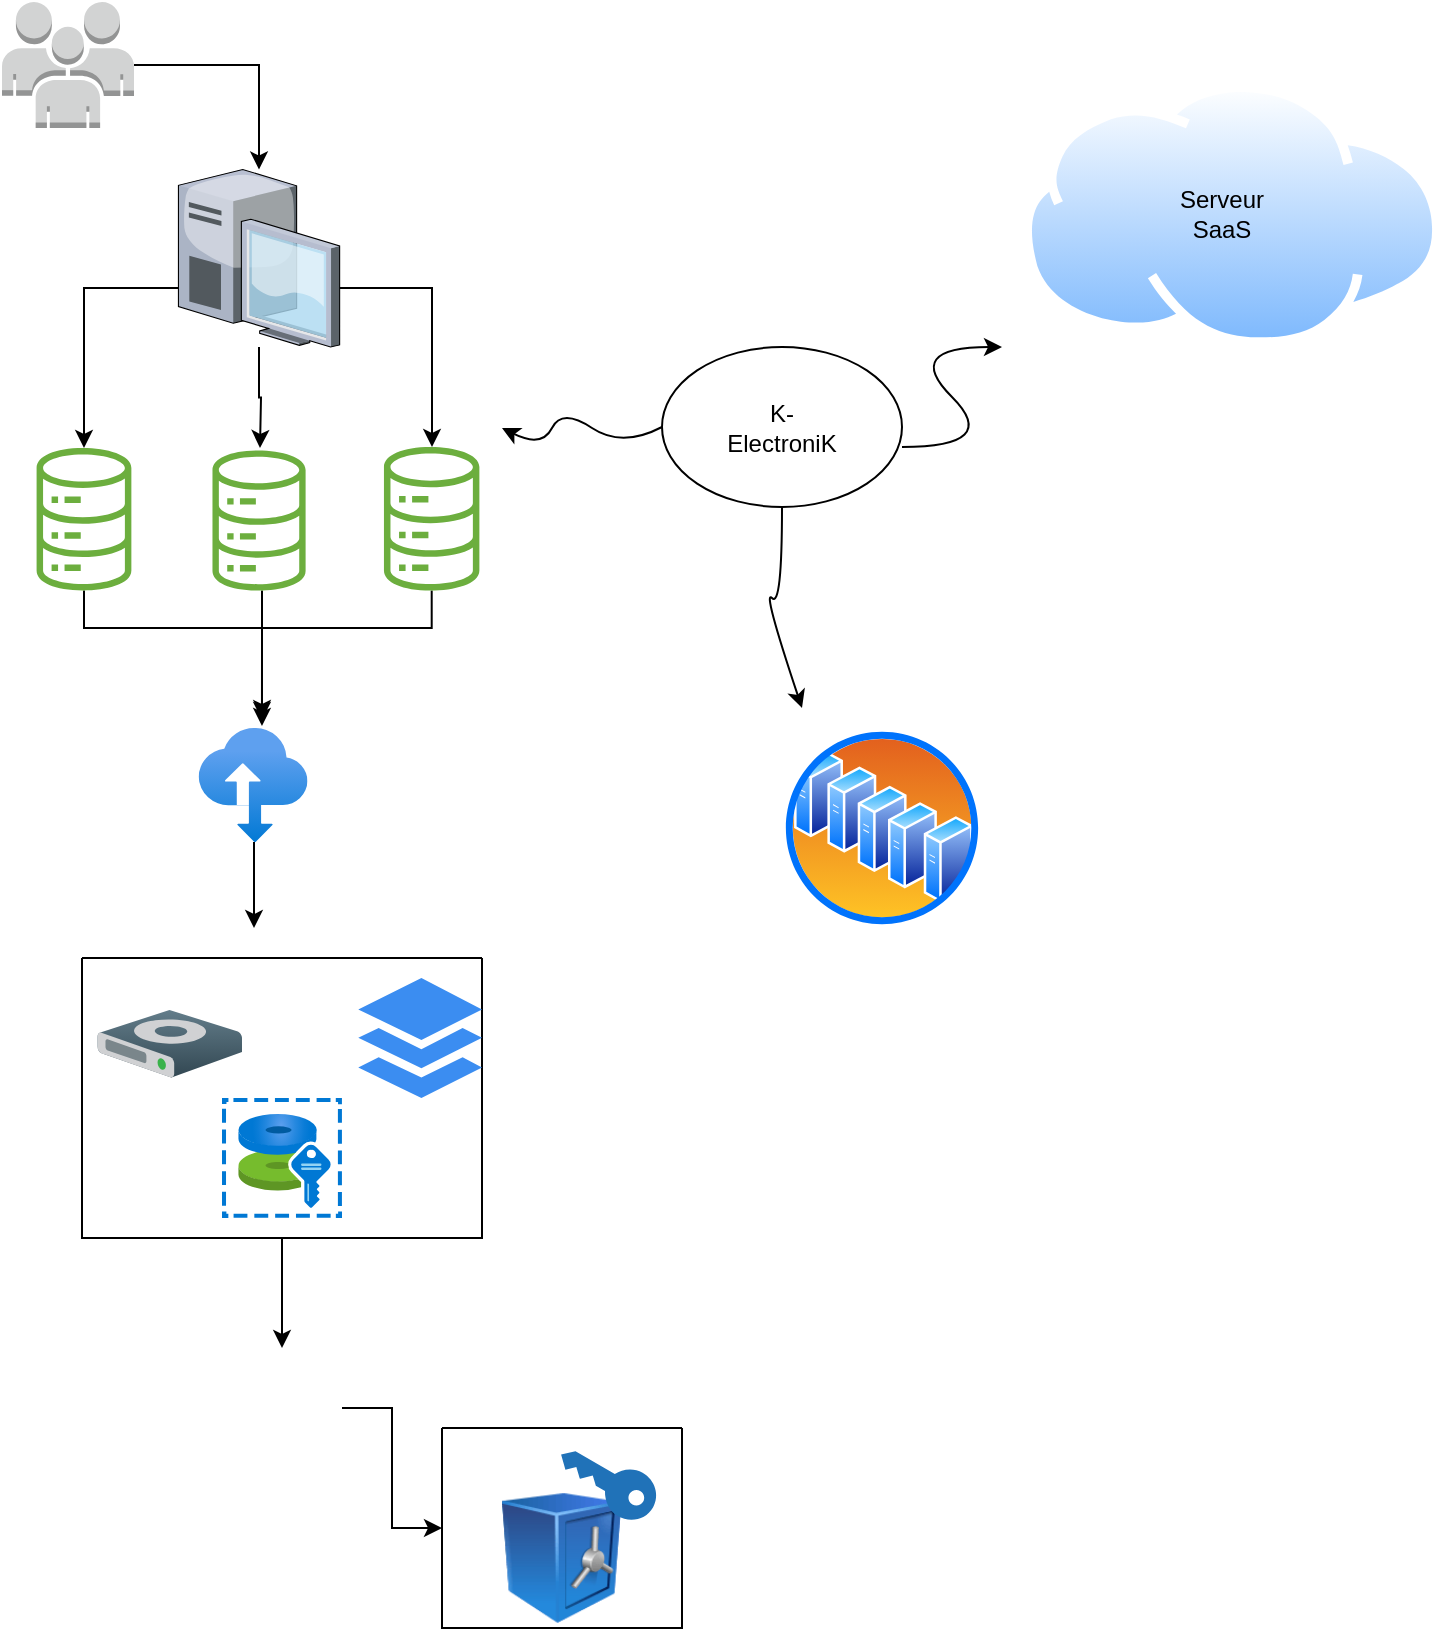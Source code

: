 <mxfile version="15.5.2" type="github">
  <diagram id="4rU8gYA564SKTLNEH4Lg" name="Page-1">
    <mxGraphModel dx="782" dy="364" grid="1" gridSize="10" guides="1" tooltips="1" connect="1" arrows="1" fold="1" page="1" pageScale="1" pageWidth="827" pageHeight="1169" math="0" shadow="0">
      <root>
        <mxCell id="0" />
        <mxCell id="1" parent="0" />
        <mxCell id="SYhHrqKnr2Nzoqkczw36-33" style="edgeStyle=orthogonalEdgeStyle;rounded=0;orthogonalLoop=1;jettySize=auto;html=1;" edge="1" parent="1" source="SYhHrqKnr2Nzoqkczw36-3" target="SYhHrqKnr2Nzoqkczw36-16">
          <mxGeometry relative="1" as="geometry" />
        </mxCell>
        <mxCell id="SYhHrqKnr2Nzoqkczw36-3" value="" style="outlineConnect=0;dashed=0;verticalLabelPosition=bottom;verticalAlign=top;align=center;html=1;shape=mxgraph.aws3.users;fillColor=#D2D3D3;gradientColor=none;" vertex="1" parent="1">
          <mxGeometry x="30" y="37" width="66" height="63" as="geometry" />
        </mxCell>
        <mxCell id="SYhHrqKnr2Nzoqkczw36-28" style="edgeStyle=orthogonalEdgeStyle;rounded=0;orthogonalLoop=1;jettySize=auto;html=1;entryX=0.582;entryY=-0.07;entryDx=0;entryDy=0;entryPerimeter=0;" edge="1" parent="1" source="SYhHrqKnr2Nzoqkczw36-8" target="SYhHrqKnr2Nzoqkczw36-18">
          <mxGeometry relative="1" as="geometry">
            <Array as="points">
              <mxPoint x="71" y="350" />
              <mxPoint x="160" y="350" />
            </Array>
          </mxGeometry>
        </mxCell>
        <mxCell id="SYhHrqKnr2Nzoqkczw36-8" value="" style="sketch=0;outlineConnect=0;fontColor=#232F3E;gradientColor=none;fillColor=#6CAE3E;strokeColor=none;dashed=0;verticalLabelPosition=bottom;verticalAlign=top;align=center;html=1;fontSize=12;fontStyle=0;aspect=fixed;pointerEvents=1;shape=mxgraph.aws4.iot_analytics_data_store;" vertex="1" parent="1">
          <mxGeometry x="46.33" y="260" width="49.32" height="71.25" as="geometry" />
        </mxCell>
        <mxCell id="SYhHrqKnr2Nzoqkczw36-26" style="edgeStyle=orthogonalEdgeStyle;rounded=0;orthogonalLoop=1;jettySize=auto;html=1;entryX=0.582;entryY=-0.018;entryDx=0;entryDy=0;entryPerimeter=0;" edge="1" parent="1" source="SYhHrqKnr2Nzoqkczw36-9" target="SYhHrqKnr2Nzoqkczw36-18">
          <mxGeometry relative="1" as="geometry">
            <Array as="points">
              <mxPoint x="160" y="360" />
              <mxPoint x="160" y="360" />
            </Array>
          </mxGeometry>
        </mxCell>
        <mxCell id="SYhHrqKnr2Nzoqkczw36-9" value="" style="sketch=0;outlineConnect=0;fontColor=#232F3E;gradientColor=none;fillColor=#6CAE3E;strokeColor=none;dashed=0;verticalLabelPosition=bottom;verticalAlign=top;align=center;html=1;fontSize=12;fontStyle=0;aspect=fixed;pointerEvents=1;shape=mxgraph.aws4.iot_analytics_data_store;" vertex="1" parent="1">
          <mxGeometry x="134.29" y="261.25" width="48.46" height="70" as="geometry" />
        </mxCell>
        <mxCell id="SYhHrqKnr2Nzoqkczw36-24" style="edgeStyle=orthogonalEdgeStyle;rounded=0;orthogonalLoop=1;jettySize=auto;html=1;" edge="1" parent="1" source="SYhHrqKnr2Nzoqkczw36-10">
          <mxGeometry relative="1" as="geometry">
            <mxPoint x="160" y="395" as="targetPoint" />
            <Array as="points">
              <mxPoint x="245" y="350" />
              <mxPoint x="160" y="350" />
            </Array>
          </mxGeometry>
        </mxCell>
        <mxCell id="SYhHrqKnr2Nzoqkczw36-10" value="" style="sketch=0;outlineConnect=0;fontColor=#232F3E;gradientColor=none;fillColor=#6CAE3E;strokeColor=none;dashed=0;verticalLabelPosition=bottom;verticalAlign=top;align=center;html=1;fontSize=12;fontStyle=0;aspect=fixed;pointerEvents=1;shape=mxgraph.aws4.iot_analytics_data_store;" vertex="1" parent="1">
          <mxGeometry x="220.0" y="259.5" width="49.67" height="71.75" as="geometry" />
        </mxCell>
        <mxCell id="SYhHrqKnr2Nzoqkczw36-30" style="edgeStyle=orthogonalEdgeStyle;rounded=0;orthogonalLoop=1;jettySize=auto;html=1;" edge="1" parent="1" source="SYhHrqKnr2Nzoqkczw36-16">
          <mxGeometry relative="1" as="geometry">
            <mxPoint x="159" y="260" as="targetPoint" />
          </mxGeometry>
        </mxCell>
        <mxCell id="SYhHrqKnr2Nzoqkczw36-31" style="edgeStyle=orthogonalEdgeStyle;rounded=0;orthogonalLoop=1;jettySize=auto;html=1;" edge="1" parent="1" source="SYhHrqKnr2Nzoqkczw36-16" target="SYhHrqKnr2Nzoqkczw36-10">
          <mxGeometry relative="1" as="geometry">
            <Array as="points">
              <mxPoint x="245" y="180" />
            </Array>
          </mxGeometry>
        </mxCell>
        <mxCell id="SYhHrqKnr2Nzoqkczw36-32" style="edgeStyle=orthogonalEdgeStyle;rounded=0;orthogonalLoop=1;jettySize=auto;html=1;" edge="1" parent="1" source="SYhHrqKnr2Nzoqkczw36-16" target="SYhHrqKnr2Nzoqkczw36-8">
          <mxGeometry relative="1" as="geometry">
            <Array as="points">
              <mxPoint x="71" y="180" />
            </Array>
          </mxGeometry>
        </mxCell>
        <mxCell id="SYhHrqKnr2Nzoqkczw36-16" value="" style="verticalLabelPosition=bottom;sketch=0;aspect=fixed;html=1;verticalAlign=top;strokeColor=none;align=center;outlineConnect=0;shape=mxgraph.citrix.desktop;" vertex="1" parent="1">
          <mxGeometry x="118.22" y="120.75" width="80.6" height="88.75" as="geometry" />
        </mxCell>
        <mxCell id="SYhHrqKnr2Nzoqkczw36-42" style="edgeStyle=orthogonalEdgeStyle;rounded=0;orthogonalLoop=1;jettySize=auto;html=1;" edge="1" parent="1" source="SYhHrqKnr2Nzoqkczw36-18">
          <mxGeometry relative="1" as="geometry">
            <mxPoint x="156" y="500" as="targetPoint" />
            <Array as="points">
              <mxPoint x="156" y="480" />
            </Array>
          </mxGeometry>
        </mxCell>
        <mxCell id="SYhHrqKnr2Nzoqkczw36-18" value="" style="aspect=fixed;html=1;points=[];align=center;image;fontSize=12;image=img/lib/azure2/storage/Import_Export_Jobs.svg;" vertex="1" parent="1">
          <mxGeometry x="128.3" y="400" width="54.45" height="57" as="geometry" />
        </mxCell>
        <mxCell id="SYhHrqKnr2Nzoqkczw36-35" value="" style="aspect=fixed;perimeter=ellipsePerimeter;html=1;align=center;shadow=0;dashed=0;spacingTop=3;image;image=img/lib/active_directory/internet_cloud.svg;" vertex="1" parent="1">
          <mxGeometry x="540" y="77.2" width="210" height="132.3" as="geometry" />
        </mxCell>
        <mxCell id="SYhHrqKnr2Nzoqkczw36-37" value="Serveur SaaS" style="text;html=1;strokeColor=none;fillColor=none;align=center;verticalAlign=middle;whiteSpace=wrap;rounded=0;" vertex="1" parent="1">
          <mxGeometry x="610" y="128.35" width="60" height="30" as="geometry" />
        </mxCell>
        <mxCell id="SYhHrqKnr2Nzoqkczw36-50" style="edgeStyle=orthogonalEdgeStyle;rounded=0;orthogonalLoop=1;jettySize=auto;html=1;" edge="1" parent="1" source="SYhHrqKnr2Nzoqkczw36-43" target="SYhHrqKnr2Nzoqkczw36-49">
          <mxGeometry relative="1" as="geometry" />
        </mxCell>
        <mxCell id="SYhHrqKnr2Nzoqkczw36-43" value="" style="swimlane;startSize=0;" vertex="1" parent="1">
          <mxGeometry x="70" y="515" width="200" height="140" as="geometry">
            <mxRectangle x="70" y="515" width="50" height="40" as="alternateBounds" />
          </mxGeometry>
        </mxCell>
        <mxCell id="SYhHrqKnr2Nzoqkczw36-40" value="" style="shadow=0;dashed=0;html=1;labelPosition=center;verticalLabelPosition=bottom;verticalAlign=top;align=center;outlineConnect=0;shape=mxgraph.veeam.3d.hard_drive;fillColor=#637D8A;gradientColor=#324752;strokeColor=none;" vertex="1" parent="SYhHrqKnr2Nzoqkczw36-43">
          <mxGeometry x="7.78" y="26" width="72.22" height="34" as="geometry" />
        </mxCell>
        <mxCell id="SYhHrqKnr2Nzoqkczw36-39" value="" style="aspect=fixed;html=1;points=[];align=center;image;fontSize=12;image=img/lib/azure2/compute/Disk_Encryption_Sets.svg;" vertex="1" parent="SYhHrqKnr2Nzoqkczw36-43">
          <mxGeometry x="70" y="70" width="60" height="60" as="geometry" />
        </mxCell>
        <mxCell id="SYhHrqKnr2Nzoqkczw36-44" value="" style="sketch=0;html=1;aspect=fixed;strokeColor=none;shadow=0;align=center;verticalAlign=top;fillColor=#3B8DF1;shape=mxgraph.gcp2.files" vertex="1" parent="SYhHrqKnr2Nzoqkczw36-43">
          <mxGeometry x="138.14" y="10" width="61.86" height="60" as="geometry" />
        </mxCell>
        <mxCell id="SYhHrqKnr2Nzoqkczw36-55" style="edgeStyle=orthogonalEdgeStyle;rounded=0;orthogonalLoop=1;jettySize=auto;html=1;" edge="1" parent="1" source="SYhHrqKnr2Nzoqkczw36-49" target="SYhHrqKnr2Nzoqkczw36-54">
          <mxGeometry relative="1" as="geometry" />
        </mxCell>
        <mxCell id="SYhHrqKnr2Nzoqkczw36-49" value="" style="shape=image;html=1;verticalAlign=top;verticalLabelPosition=bottom;labelBackgroundColor=#ffffff;imageAspect=0;aspect=fixed;image=https://cdn1.iconfinder.com/data/icons/actnia-ecommerce-delivery/24/delivery-in-128.png" vertex="1" parent="1">
          <mxGeometry x="140" y="710" width="60" height="60" as="geometry" />
        </mxCell>
        <mxCell id="SYhHrqKnr2Nzoqkczw36-54" value="" style="swimlane;startSize=0;" vertex="1" parent="1">
          <mxGeometry x="250" y="750" width="120" height="100" as="geometry">
            <mxRectangle x="270" y="680" width="50" height="40" as="alternateBounds" />
          </mxGeometry>
        </mxCell>
        <mxCell id="SYhHrqKnr2Nzoqkczw36-53" value="" style="image;html=1;image=img/lib/clip_art/finance/Safe_128x128.png" vertex="1" parent="SYhHrqKnr2Nzoqkczw36-54">
          <mxGeometry x="30" y="30" width="60" height="70" as="geometry" />
        </mxCell>
        <mxCell id="SYhHrqKnr2Nzoqkczw36-58" value="" style="sketch=0;pointerEvents=1;shadow=0;dashed=0;html=1;strokeColor=none;labelPosition=center;verticalLabelPosition=bottom;verticalAlign=top;outlineConnect=0;align=center;shape=mxgraph.office.security.key_permissions;fillColor=#2072B8;rotation=120;" vertex="1" parent="SYhHrqKnr2Nzoqkczw36-54">
          <mxGeometry x="70" width="25" height="53" as="geometry" />
        </mxCell>
        <mxCell id="SYhHrqKnr2Nzoqkczw36-59" value="" style="ellipse;whiteSpace=wrap;html=1;" vertex="1" parent="1">
          <mxGeometry x="360" y="209.5" width="120" height="80" as="geometry" />
        </mxCell>
        <mxCell id="SYhHrqKnr2Nzoqkczw36-60" value="K-ElectroniK" style="text;html=1;strokeColor=none;fillColor=none;align=center;verticalAlign=middle;whiteSpace=wrap;rounded=0;" vertex="1" parent="1">
          <mxGeometry x="390" y="235" width="60" height="30" as="geometry" />
        </mxCell>
        <mxCell id="SYhHrqKnr2Nzoqkczw36-62" value="" style="curved=1;endArrow=classic;html=1;rounded=0;exitX=0;exitY=0.5;exitDx=0;exitDy=0;" edge="1" parent="1" source="SYhHrqKnr2Nzoqkczw36-59">
          <mxGeometry width="50" height="50" relative="1" as="geometry">
            <mxPoint x="430" y="330" as="sourcePoint" />
            <mxPoint x="280" y="250" as="targetPoint" />
            <Array as="points">
              <mxPoint x="340" y="260" />
              <mxPoint x="310" y="240" />
              <mxPoint x="300" y="260" />
            </Array>
          </mxGeometry>
        </mxCell>
        <mxCell id="SYhHrqKnr2Nzoqkczw36-63" value="" style="curved=1;endArrow=classic;html=1;rounded=0;" edge="1" parent="1">
          <mxGeometry width="50" height="50" relative="1" as="geometry">
            <mxPoint x="480" y="259.5" as="sourcePoint" />
            <mxPoint x="530" y="209.5" as="targetPoint" />
            <Array as="points">
              <mxPoint x="530" y="259.5" />
              <mxPoint x="480" y="209.5" />
            </Array>
          </mxGeometry>
        </mxCell>
        <mxCell id="SYhHrqKnr2Nzoqkczw36-64" value="" style="curved=1;endArrow=classic;html=1;rounded=0;exitX=0.5;exitY=1;exitDx=0;exitDy=0;" edge="1" parent="1" source="SYhHrqKnr2Nzoqkczw36-59">
          <mxGeometry width="50" height="50" relative="1" as="geometry">
            <mxPoint x="460" y="380" as="sourcePoint" />
            <mxPoint x="430" y="390" as="targetPoint" />
            <Array as="points">
              <mxPoint x="420" y="340" />
              <mxPoint x="410" y="330" />
            </Array>
          </mxGeometry>
        </mxCell>
        <mxCell id="SYhHrqKnr2Nzoqkczw36-65" value="" style="aspect=fixed;perimeter=ellipsePerimeter;html=1;align=center;shadow=0;dashed=0;spacingTop=3;image;image=img/lib/active_directory/server_farm.svg;" vertex="1" parent="1">
          <mxGeometry x="420" y="400" width="100" height="100" as="geometry" />
        </mxCell>
      </root>
    </mxGraphModel>
  </diagram>
</mxfile>
